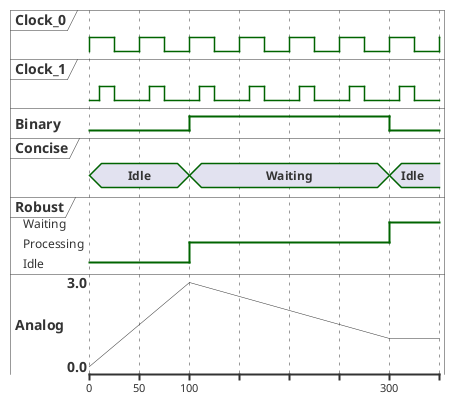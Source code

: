 @startuml
clock "Clock_0" as C0 with period 50
clock "Clock_1" as C1 with period 50 pulse 15 offset 10
binary "Binary" as B
concise "Concise" as C
robust "Robust" as R
analog "Analog" as A

@0
C is Idle
R is Idle
A is 0

@100
B is high
C is Waiting
R is Processing
A is 3

@300
B is low
C is Idle
R is Waiting
A is 1

@enduml